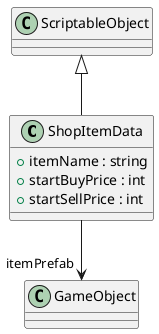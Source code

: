 @startuml
class ShopItemData {
    + itemName : string
    + startBuyPrice : int
    + startSellPrice : int
}
ScriptableObject <|-- ShopItemData
ShopItemData --> "itemPrefab" GameObject
@enduml
